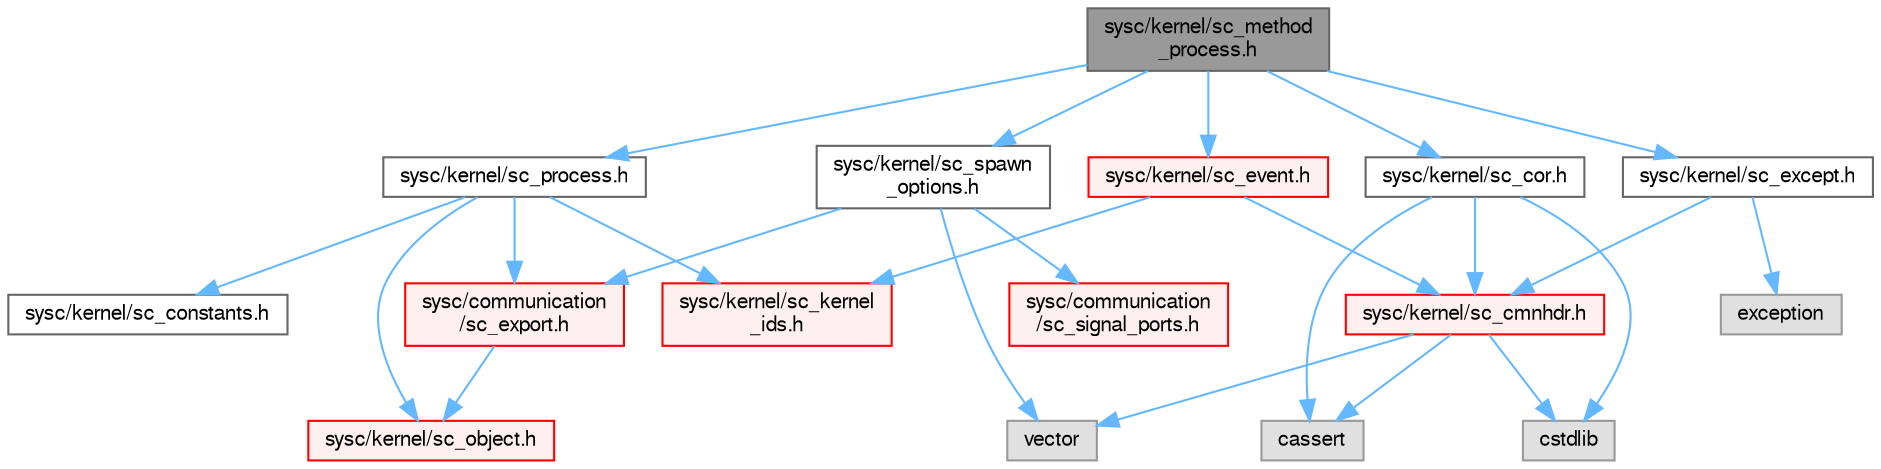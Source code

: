 digraph "sysc/kernel/sc_method_process.h"
{
 // LATEX_PDF_SIZE
  bgcolor="transparent";
  edge [fontname=FreeSans,fontsize=10,labelfontname=FreeSans,labelfontsize=10];
  node [fontname=FreeSans,fontsize=10,shape=box,height=0.2,width=0.4];
  Node1 [id="Node000001",label="sysc/kernel/sc_method\l_process.h",height=0.2,width=0.4,color="gray40", fillcolor="grey60", style="filled", fontcolor="black",tooltip=" "];
  Node1 -> Node2 [id="edge1_Node000001_Node000002",color="steelblue1",style="solid",tooltip=" "];
  Node2 [id="Node000002",label="sysc/kernel/sc_process.h",height=0.2,width=0.4,color="grey40", fillcolor="white", style="filled",URL="$a00437.html",tooltip=" "];
  Node2 -> Node3 [id="edge2_Node000002_Node000003",color="steelblue1",style="solid",tooltip=" "];
  Node3 [id="Node000003",label="sysc/kernel/sc_constants.h",height=0.2,width=0.4,color="grey40", fillcolor="white", style="filled",URL="$a00401.html",tooltip=" "];
  Node2 -> Node4 [id="edge3_Node000002_Node000004",color="steelblue1",style="solid",tooltip=" "];
  Node4 [id="Node000004",label="sysc/kernel/sc_object.h",height=0.2,width=0.4,color="red", fillcolor="#FFF0F0", style="filled",URL="$a00380.html",tooltip=" "];
  Node2 -> Node13 [id="edge4_Node000002_Node000013",color="steelblue1",style="solid",tooltip=" "];
  Node13 [id="Node000013",label="sysc/kernel/sc_kernel\l_ids.h",height=0.2,width=0.4,color="red", fillcolor="#FFF0F0", style="filled",URL="$a00386.html",tooltip=" "];
  Node2 -> Node17 [id="edge5_Node000002_Node000017",color="steelblue1",style="solid",tooltip=" "];
  Node17 [id="Node000017",label="sysc/communication\l/sc_export.h",height=0.2,width=0.4,color="red", fillcolor="#FFF0F0", style="filled",URL="$a00317.html",tooltip=" "];
  Node17 -> Node4 [id="edge6_Node000017_Node000004",color="steelblue1",style="solid",tooltip=" "];
  Node1 -> Node21 [id="edge7_Node000001_Node000021",color="steelblue1",style="solid",tooltip=" "];
  Node21 [id="Node000021",label="sysc/kernel/sc_spawn\l_options.h",height=0.2,width=0.4,color="grey40", fillcolor="white", style="filled",URL="$a00395.html",tooltip=" "];
  Node21 -> Node7 [id="edge8_Node000021_Node000007",color="steelblue1",style="solid",tooltip=" "];
  Node7 [id="Node000007",label="vector",height=0.2,width=0.4,color="grey60", fillcolor="#E0E0E0", style="filled",tooltip=" "];
  Node21 -> Node17 [id="edge9_Node000021_Node000017",color="steelblue1",style="solid",tooltip=" "];
  Node21 -> Node22 [id="edge10_Node000021_Node000022",color="steelblue1",style="solid",tooltip=" "];
  Node22 [id="Node000022",label="sysc/communication\l/sc_signal_ports.h",height=0.2,width=0.4,color="red", fillcolor="#FFF0F0", style="filled",URL="$a00287.html",tooltip=" "];
  Node1 -> Node64 [id="edge11_Node000001_Node000064",color="steelblue1",style="solid",tooltip=" "];
  Node64 [id="Node000064",label="sysc/kernel/sc_cor.h",height=0.2,width=0.4,color="grey40", fillcolor="white", style="filled",URL="$a00368.html",tooltip=" "];
  Node64 -> Node9 [id="edge12_Node000064_Node000009",color="steelblue1",style="solid",tooltip=" "];
  Node9 [id="Node000009",label="cassert",height=0.2,width=0.4,color="grey60", fillcolor="#E0E0E0", style="filled",tooltip=" "];
  Node64 -> Node11 [id="edge13_Node000064_Node000011",color="steelblue1",style="solid",tooltip=" "];
  Node11 [id="Node000011",label="cstdlib",height=0.2,width=0.4,color="grey60", fillcolor="#E0E0E0", style="filled",tooltip=" "];
  Node64 -> Node8 [id="edge14_Node000064_Node000008",color="steelblue1",style="solid",tooltip=" "];
  Node8 [id="Node000008",label="sysc/kernel/sc_cmnhdr.h",height=0.2,width=0.4,color="red", fillcolor="#FFF0F0", style="filled",URL="$a00428.html",tooltip=" "];
  Node8 -> Node9 [id="edge15_Node000008_Node000009",color="steelblue1",style="solid",tooltip=" "];
  Node8 -> Node11 [id="edge16_Node000008_Node000011",color="steelblue1",style="solid",tooltip=" "];
  Node8 -> Node7 [id="edge17_Node000008_Node000007",color="steelblue1",style="solid",tooltip=" "];
  Node1 -> Node25 [id="edge18_Node000001_Node000025",color="steelblue1",style="solid",tooltip=" "];
  Node25 [id="Node000025",label="sysc/kernel/sc_event.h",height=0.2,width=0.4,color="red", fillcolor="#FFF0F0", style="filled",URL="$a00398.html",tooltip=" "];
  Node25 -> Node8 [id="edge19_Node000025_Node000008",color="steelblue1",style="solid",tooltip=" "];
  Node25 -> Node13 [id="edge20_Node000025_Node000013",color="steelblue1",style="solid",tooltip=" "];
  Node1 -> Node65 [id="edge21_Node000001_Node000065",color="steelblue1",style="solid",tooltip=" "];
  Node65 [id="Node000065",label="sysc/kernel/sc_except.h",height=0.2,width=0.4,color="grey40", fillcolor="white", style="filled",URL="$a00410.html",tooltip=" "];
  Node65 -> Node15 [id="edge22_Node000065_Node000015",color="steelblue1",style="solid",tooltip=" "];
  Node15 [id="Node000015",label="exception",height=0.2,width=0.4,color="grey60", fillcolor="#E0E0E0", style="filled",tooltip=" "];
  Node65 -> Node8 [id="edge23_Node000065_Node000008",color="steelblue1",style="solid",tooltip=" "];
}
